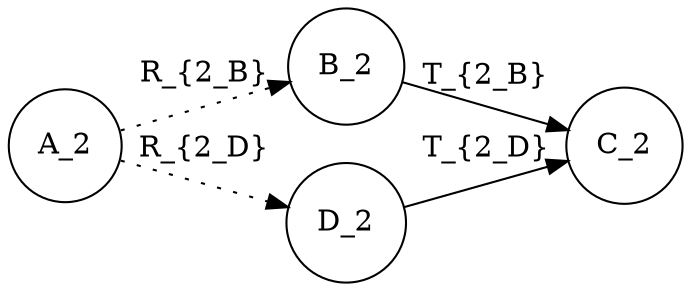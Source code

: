                 digraph G{
                node [shape="circle"];
                rankdir=LR;
                ranksep="0.0";
                A_2 -> B_2 [label="R_{2_B}", style=dotted];
                A_2 -> D_2 [label="R_{2_D}", style=dotted];
                B_2 -> C_2 [label="T_{2_B}"];
                D_2 -> C_2 [label="T_{2_D}"];
                }
              

